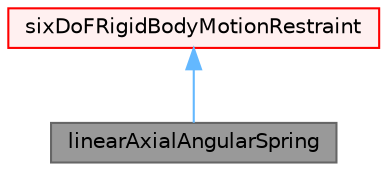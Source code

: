 digraph "linearAxialAngularSpring"
{
 // LATEX_PDF_SIZE
  bgcolor="transparent";
  edge [fontname=Helvetica,fontsize=10,labelfontname=Helvetica,labelfontsize=10];
  node [fontname=Helvetica,fontsize=10,shape=box,height=0.2,width=0.4];
  Node1 [id="Node000001",label="linearAxialAngularSpring",height=0.2,width=0.4,color="gray40", fillcolor="grey60", style="filled", fontcolor="black",tooltip="sixDoFRigidBodyMotionRestraints model. Linear axial angular spring."];
  Node2 -> Node1 [id="edge1_Node000001_Node000002",dir="back",color="steelblue1",style="solid",tooltip=" "];
  Node2 [id="Node000002",label="sixDoFRigidBodyMotionRestraint",height=0.2,width=0.4,color="red", fillcolor="#FFF0F0", style="filled",URL="$classFoam_1_1sixDoFRigidBodyMotionRestraint.html",tooltip="Base class for defining restraints for sixDoF motions."];
}
